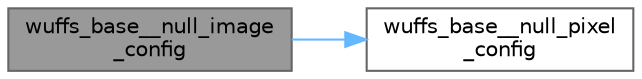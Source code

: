 digraph "wuffs_base__null_image_config"
{
 // LATEX_PDF_SIZE
  bgcolor="transparent";
  edge [fontname=Helvetica,fontsize=10,labelfontname=Helvetica,labelfontsize=10];
  node [fontname=Helvetica,fontsize=10,shape=box,height=0.2,width=0.4];
  rankdir="LR";
  Node1 [id="Node000001",label="wuffs_base__null_image\l_config",height=0.2,width=0.4,color="gray40", fillcolor="grey60", style="filled", fontcolor="black",tooltip=" "];
  Node1 -> Node2 [id="edge1_Node000001_Node000002",color="steelblue1",style="solid",tooltip=" "];
  Node2 [id="Node000002",label="wuffs_base__null_pixel\l_config",height=0.2,width=0.4,color="grey40", fillcolor="white", style="filled",URL="$wuffs-v0_83_8c.html#a0e1b28edda41c9051537697d42e12881",tooltip=" "];
}
